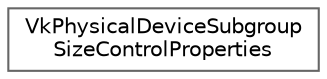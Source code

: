 digraph "类继承关系图"
{
 // LATEX_PDF_SIZE
  bgcolor="transparent";
  edge [fontname=Helvetica,fontsize=10,labelfontname=Helvetica,labelfontsize=10];
  node [fontname=Helvetica,fontsize=10,shape=box,height=0.2,width=0.4];
  rankdir="LR";
  Node0 [id="Node000000",label="VkPhysicalDeviceSubgroup\lSizeControlProperties",height=0.2,width=0.4,color="grey40", fillcolor="white", style="filled",URL="$struct_vk_physical_device_subgroup_size_control_properties.html",tooltip=" "];
}

